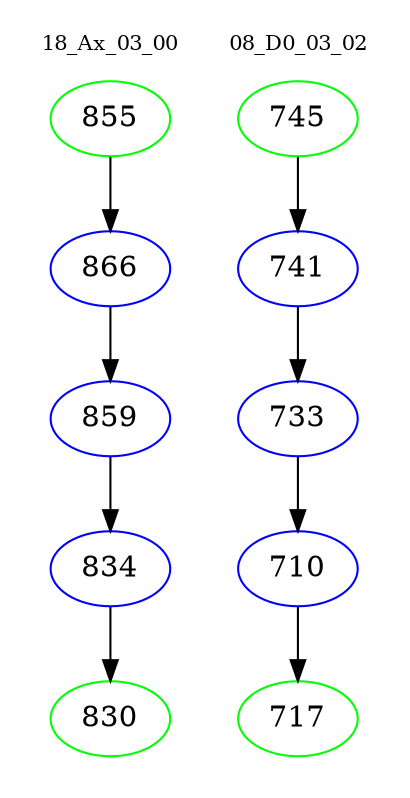 digraph{
subgraph cluster_0 {
color = white
label = "18_Ax_03_00";
fontsize=10;
T0_855 [label="855", color="green"]
T0_855 -> T0_866 [color="black"]
T0_866 [label="866", color="blue"]
T0_866 -> T0_859 [color="black"]
T0_859 [label="859", color="blue"]
T0_859 -> T0_834 [color="black"]
T0_834 [label="834", color="blue"]
T0_834 -> T0_830 [color="black"]
T0_830 [label="830", color="green"]
}
subgraph cluster_1 {
color = white
label = "08_D0_03_02";
fontsize=10;
T1_745 [label="745", color="green"]
T1_745 -> T1_741 [color="black"]
T1_741 [label="741", color="blue"]
T1_741 -> T1_733 [color="black"]
T1_733 [label="733", color="blue"]
T1_733 -> T1_710 [color="black"]
T1_710 [label="710", color="blue"]
T1_710 -> T1_717 [color="black"]
T1_717 [label="717", color="green"]
}
}
